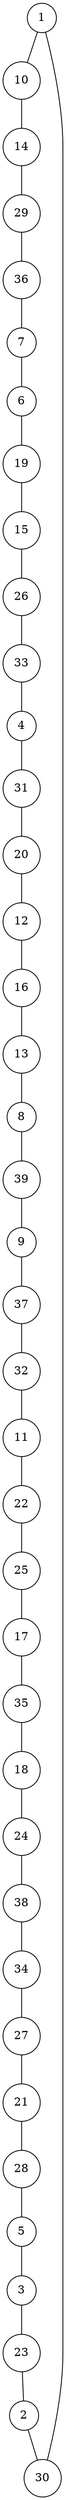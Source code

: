 graph random1792309082 {
	node [shape=circle fillcolor=white]
	1 [ pos = "0.325126,8.398903!"]
	2 [ pos = "3.530189,9.207072!"]
	3 [ pos = "2.399980,12.421124!"]
	4 [ pos = "11.121301,14.179968!"]
	5 [ pos = "3.402390,15.094325!"]
	6 [ pos = "6.493992,5.755461!"]
	7 [ pos = "8.007041,3.632930!"]
	8 [ pos = "15.340501,1.772630!"]
	9 [ pos = "17.676049,5.152775!"]
	10 [ pos = "2.401061,6.884273!"]
	11 [ pos = "15.129801,8.757125!"]
	12 [ pos = "12.228555,10.795380!"]
	13 [ pos = "13.021399,4.065336!"]
	14 [ pos = "0.818285,5.937300!"]
	15 [ pos = "6.749291,7.899056!"]
	16 [ pos = "12.412601,7.074417!"]
	17 [ pos = "16.297960,15.942789!"]
	18 [ pos = "16.281489,18.697939!"]
	19 [ pos = "8.023474,7.062351!"]
	20 [ pos = "12.537468,11.425864!"]
	21 [ pos = "1.816236,19.031459!"]
	22 [ pos = "17.181326,9.823279!"]
	23 [ pos = "2.323950,12.181387!"]
	24 [ pos = "11.595907,20.000000!"]
	25 [ pos = "17.334163,13.996969!"]
	26 [ pos = "6.543834,12.123524!"]
	27 [ pos = "2.413655,18.772389!"]
	28 [ pos = "2.578466,15.435054!"]
	29 [ pos = "2.497285,3.396750!"]
	30 [ pos = "1.031915,9.246576!"]
	31 [ pos = "11.295806,13.444516!"]
	32 [ pos = "16.320993,7.253326!"]
	33 [ pos = "9.046867,12.262043!"]
	34 [ pos = "5.610827,17.070341!"]
	35 [ pos = "19.324393,18.148295!"]
	36 [ pos = "8.155766,0.800192!"]
	37 [ pos = "16.839315,4.996653!"]
	38 [ pos = "10.623470,19.163266!"]
	39 [ pos = "17.178040,1.878939!"]

	1 -- 10
	2 -- 30
	3 -- 23
	4 -- 31
	5 -- 3
	6 -- 19
	7 -- 6
	8 -- 39
	9 -- 37
	10 -- 14
	11 -- 22
	12 -- 16
	13 -- 8
	14 -- 29
	15 -- 26
	16 -- 13
	17 -- 35
	18 -- 24
	19 -- 15
	20 -- 12
	21 -- 28
	22 -- 25
	23 -- 2
	24 -- 38
	25 -- 17
	26 -- 33
	27 -- 21
	28 -- 5
	29 -- 36
	30 -- 1
	31 -- 20
	32 -- 11
	33 -- 4
	34 -- 27
	35 -- 18
	36 -- 7
	37 -- 32
	38 -- 34
	39 -- 9
}